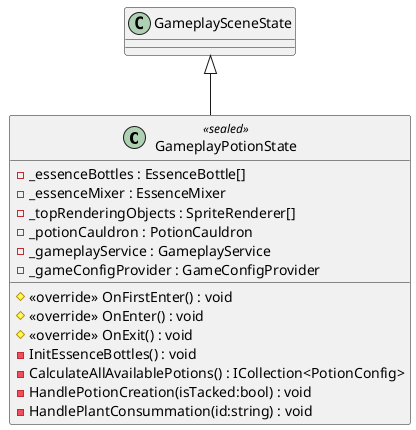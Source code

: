 @startuml
class GameplayPotionState <<sealed>> {
    - _essenceBottles : EssenceBottle[]
    - _essenceMixer : EssenceMixer
    - _topRenderingObjects : SpriteRenderer[]
    - _potionCauldron : PotionCauldron
    - _gameplayService : GameplayService
    - _gameConfigProvider : GameConfigProvider
    # <<override>> OnFirstEnter() : void
    # <<override>> OnEnter() : void
    # <<override>> OnExit() : void
    - InitEssenceBottles() : void
    - CalculateAllAvailablePotions() : ICollection<PotionConfig>
    - HandlePotionCreation(isTacked:bool) : void
    - HandlePlantConsummation(id:string) : void
}
GameplaySceneState <|-- GameplayPotionState
@enduml
